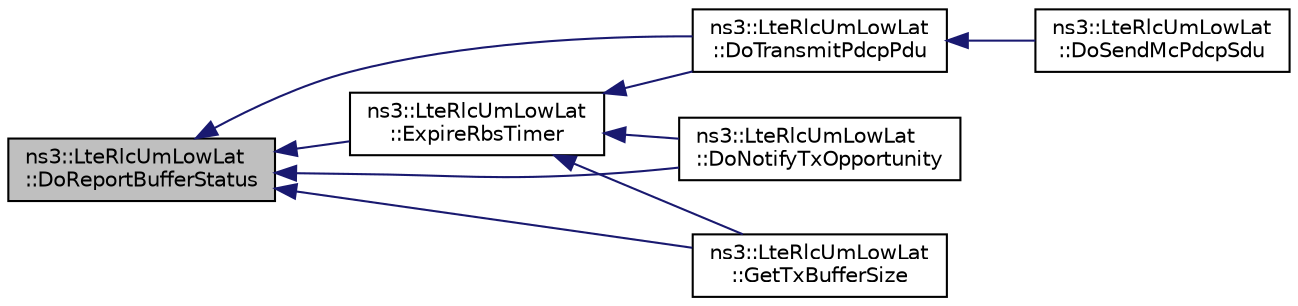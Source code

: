 digraph "ns3::LteRlcUmLowLat::DoReportBufferStatus"
{
  edge [fontname="Helvetica",fontsize="10",labelfontname="Helvetica",labelfontsize="10"];
  node [fontname="Helvetica",fontsize="10",shape=record];
  rankdir="LR";
  Node1 [label="ns3::LteRlcUmLowLat\l::DoReportBufferStatus",height=0.2,width=0.4,color="black", fillcolor="grey75", style="filled", fontcolor="black"];
  Node1 -> Node2 [dir="back",color="midnightblue",fontsize="10",style="solid"];
  Node2 [label="ns3::LteRlcUmLowLat\l::DoTransmitPdcpPdu",height=0.2,width=0.4,color="black", fillcolor="white", style="filled",URL="$dd/df9/classns3_1_1LteRlcUmLowLat.html#a570cdc49dbbc3de40fd81c5f31bfcdb9"];
  Node2 -> Node3 [dir="back",color="midnightblue",fontsize="10",style="solid"];
  Node3 [label="ns3::LteRlcUmLowLat\l::DoSendMcPdcpSdu",height=0.2,width=0.4,color="black", fillcolor="white", style="filled",URL="$dd/df9/classns3_1_1LteRlcUmLowLat.html#ac3e42361a581c35fa01291aab59f231f"];
  Node1 -> Node4 [dir="back",color="midnightblue",fontsize="10",style="solid"];
  Node4 [label="ns3::LteRlcUmLowLat\l::DoNotifyTxOpportunity",height=0.2,width=0.4,color="black", fillcolor="white", style="filled",URL="$dd/df9/classns3_1_1LteRlcUmLowLat.html#a7a317025c0a1ff42852387b6665fee30"];
  Node1 -> Node5 [dir="back",color="midnightblue",fontsize="10",style="solid"];
  Node5 [label="ns3::LteRlcUmLowLat\l::ExpireRbsTimer",height=0.2,width=0.4,color="black", fillcolor="white", style="filled",URL="$dd/df9/classns3_1_1LteRlcUmLowLat.html#a8eca225145e752b4c8683f862319a684"];
  Node5 -> Node2 [dir="back",color="midnightblue",fontsize="10",style="solid"];
  Node5 -> Node4 [dir="back",color="midnightblue",fontsize="10",style="solid"];
  Node5 -> Node6 [dir="back",color="midnightblue",fontsize="10",style="solid"];
  Node6 [label="ns3::LteRlcUmLowLat\l::GetTxBufferSize",height=0.2,width=0.4,color="black", fillcolor="white", style="filled",URL="$dd/df9/classns3_1_1LteRlcUmLowLat.html#ada895a32edc0d629306e124e113d725c"];
  Node1 -> Node6 [dir="back",color="midnightblue",fontsize="10",style="solid"];
}
